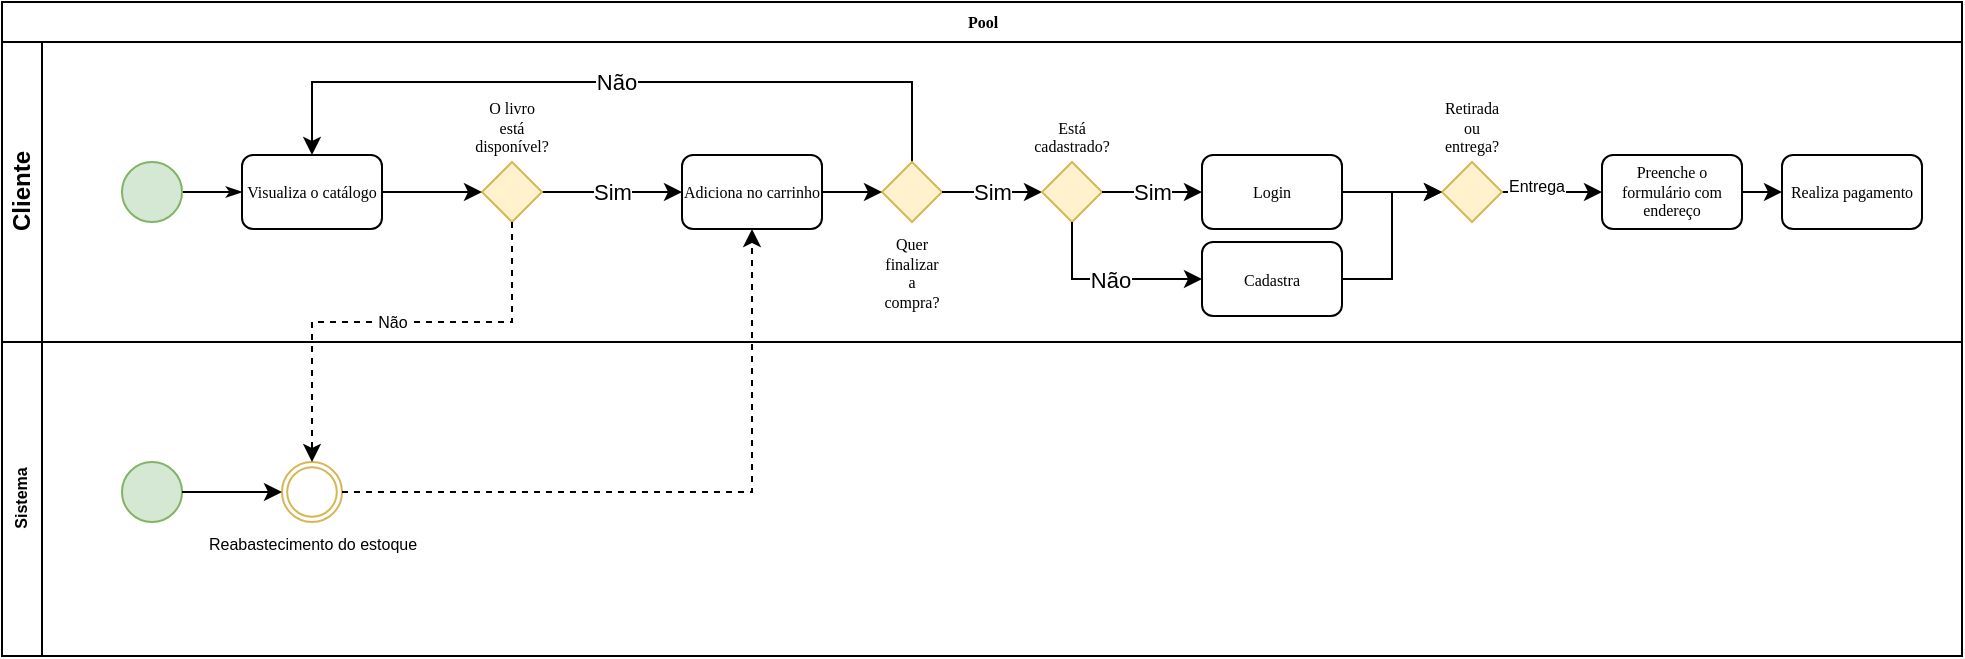 <mxfile version="23.1.8" type="device">
  <diagram name="Page-1" id="c7488fd3-1785-93aa-aadb-54a6760d102a">
    <mxGraphModel dx="989" dy="539" grid="1" gridSize="10" guides="1" tooltips="1" connect="1" arrows="1" fold="1" page="1" pageScale="1" pageWidth="1100" pageHeight="850" background="none" math="0" shadow="0">
      <root>
        <mxCell id="0" />
        <mxCell id="1" parent="0" />
        <mxCell id="2b4e8129b02d487f-1" value="Pool" style="swimlane;html=1;childLayout=stackLayout;horizontal=1;startSize=20;horizontalStack=0;rounded=0;shadow=0;labelBackgroundColor=none;strokeWidth=1;fontFamily=Verdana;fontSize=8;align=center;" parent="1" vertex="1">
          <mxGeometry x="180" y="70" width="980" height="327" as="geometry">
            <mxRectangle x="180" y="70" width="60" height="20" as="alternateBounds" />
          </mxGeometry>
        </mxCell>
        <mxCell id="2b4e8129b02d487f-2" value="Cliente" style="swimlane;html=1;startSize=20;horizontal=0;" parent="2b4e8129b02d487f-1" vertex="1">
          <mxGeometry y="20" width="980" height="150" as="geometry" />
        </mxCell>
        <mxCell id="2b4e8129b02d487f-18" style="edgeStyle=orthogonalEdgeStyle;rounded=0;html=1;labelBackgroundColor=none;startArrow=none;startFill=0;startSize=5;endArrow=classicThin;endFill=1;endSize=5;jettySize=auto;orthogonalLoop=1;strokeWidth=1;fontFamily=Verdana;fontSize=8" parent="2b4e8129b02d487f-2" source="2b4e8129b02d487f-5" target="2b4e8129b02d487f-6" edge="1">
          <mxGeometry relative="1" as="geometry" />
        </mxCell>
        <mxCell id="2b4e8129b02d487f-5" value="" style="ellipse;whiteSpace=wrap;html=1;rounded=0;shadow=0;labelBackgroundColor=none;strokeWidth=1;fontFamily=Verdana;fontSize=8;align=center;fillColor=#d5e8d4;strokeColor=#82b366;" parent="2b4e8129b02d487f-2" vertex="1">
          <mxGeometry x="60" y="60" width="30" height="30" as="geometry" />
        </mxCell>
        <mxCell id="2b4e8129b02d487f-6" value="Visualiza o catálogo" style="rounded=1;whiteSpace=wrap;html=1;shadow=0;labelBackgroundColor=none;strokeWidth=1;fontFamily=Verdana;fontSize=8;align=center;" parent="2b4e8129b02d487f-2" vertex="1">
          <mxGeometry x="120" y="56.5" width="70" height="37" as="geometry" />
        </mxCell>
        <mxCell id="pmfERvmalk-S_cIcb7xF-23" value="Sim" style="edgeStyle=orthogonalEdgeStyle;rounded=0;orthogonalLoop=1;jettySize=auto;html=1;exitX=1;exitY=0.5;exitDx=0;exitDy=0;exitPerimeter=0;entryX=0;entryY=0.5;entryDx=0;entryDy=0;" edge="1" parent="2b4e8129b02d487f-2" source="pmfERvmalk-S_cIcb7xF-3" target="pmfERvmalk-S_cIcb7xF-26">
          <mxGeometry relative="1" as="geometry">
            <mxPoint x="340.0" y="75.0" as="targetPoint" />
          </mxGeometry>
        </mxCell>
        <mxCell id="pmfERvmalk-S_cIcb7xF-3" value="O livro está disponível?" style="strokeWidth=1;html=1;shape=mxgraph.flowchart.decision;whiteSpace=wrap;rounded=1;shadow=0;labelBackgroundColor=none;fontFamily=Verdana;fontSize=8;align=center;fillColor=#fff2cc;strokeColor=#d6b656;verticalAlign=bottom;labelPosition=center;verticalLabelPosition=top;" vertex="1" parent="2b4e8129b02d487f-2">
          <mxGeometry x="240" y="60.0" width="30" height="30" as="geometry" />
        </mxCell>
        <mxCell id="pmfERvmalk-S_cIcb7xF-4" style="edgeStyle=orthogonalEdgeStyle;rounded=0;orthogonalLoop=1;jettySize=auto;html=1;exitX=1;exitY=0.5;exitDx=0;exitDy=0;entryX=0;entryY=0.5;entryDx=0;entryDy=0;entryPerimeter=0;" edge="1" parent="2b4e8129b02d487f-2" source="2b4e8129b02d487f-6" target="pmfERvmalk-S_cIcb7xF-3">
          <mxGeometry relative="1" as="geometry" />
        </mxCell>
        <mxCell id="pmfERvmalk-S_cIcb7xF-52" style="edgeStyle=orthogonalEdgeStyle;rounded=0;orthogonalLoop=1;jettySize=auto;html=1;exitX=1;exitY=0.5;exitDx=0;exitDy=0;exitPerimeter=0;entryX=0;entryY=0.5;entryDx=0;entryDy=0;" edge="1" parent="2b4e8129b02d487f-2" source="pmfERvmalk-S_cIcb7xF-25" target="pmfERvmalk-S_cIcb7xF-38">
          <mxGeometry relative="1" as="geometry" />
        </mxCell>
        <mxCell id="pmfERvmalk-S_cIcb7xF-53" value="Entrega" style="edgeLabel;html=1;align=center;verticalAlign=middle;resizable=0;points=[];fontSize=8;" vertex="1" connectable="0" parent="pmfERvmalk-S_cIcb7xF-52">
          <mxGeometry x="-0.336" y="3" relative="1" as="geometry">
            <mxPoint as="offset" />
          </mxGeometry>
        </mxCell>
        <mxCell id="pmfERvmalk-S_cIcb7xF-25" value="Retirada ou entrega?" style="strokeWidth=1;html=1;shape=mxgraph.flowchart.decision;whiteSpace=wrap;rounded=1;shadow=0;labelBackgroundColor=none;fontFamily=Verdana;fontSize=8;align=center;fillColor=#fff2cc;strokeColor=#d6b656;verticalAlign=bottom;labelPosition=center;verticalLabelPosition=top;" vertex="1" parent="2b4e8129b02d487f-2">
          <mxGeometry x="720" y="60.0" width="30" height="30" as="geometry" />
        </mxCell>
        <mxCell id="pmfERvmalk-S_cIcb7xF-26" value="Adiciona no carrinho" style="rounded=1;whiteSpace=wrap;html=1;shadow=0;labelBackgroundColor=none;strokeWidth=1;fontFamily=Verdana;fontSize=8;align=center;" vertex="1" parent="2b4e8129b02d487f-2">
          <mxGeometry x="340" y="56.5" width="70" height="37" as="geometry" />
        </mxCell>
        <mxCell id="pmfERvmalk-S_cIcb7xF-57" style="edgeStyle=orthogonalEdgeStyle;rounded=0;orthogonalLoop=1;jettySize=auto;html=1;exitX=1;exitY=0.5;exitDx=0;exitDy=0;entryX=0;entryY=0.5;entryDx=0;entryDy=0;" edge="1" parent="2b4e8129b02d487f-2" source="pmfERvmalk-S_cIcb7xF-38" target="pmfERvmalk-S_cIcb7xF-49">
          <mxGeometry relative="1" as="geometry" />
        </mxCell>
        <mxCell id="pmfERvmalk-S_cIcb7xF-38" value="Preenche o formulário com endereço" style="rounded=1;whiteSpace=wrap;html=1;shadow=0;labelBackgroundColor=none;strokeWidth=1;fontFamily=Verdana;fontSize=8;align=center;" vertex="1" parent="2b4e8129b02d487f-2">
          <mxGeometry x="800" y="56.5" width="70" height="37" as="geometry" />
        </mxCell>
        <mxCell id="pmfERvmalk-S_cIcb7xF-47" value="Não" style="edgeStyle=orthogonalEdgeStyle;rounded=0;orthogonalLoop=1;jettySize=auto;html=1;exitX=0.5;exitY=0;exitDx=0;exitDy=0;exitPerimeter=0;entryX=0.5;entryY=0;entryDx=0;entryDy=0;" edge="1" parent="2b4e8129b02d487f-2" source="pmfERvmalk-S_cIcb7xF-46" target="2b4e8129b02d487f-6">
          <mxGeometry relative="1" as="geometry">
            <Array as="points">
              <mxPoint x="455" y="20" />
              <mxPoint x="155" y="20" />
            </Array>
          </mxGeometry>
        </mxCell>
        <mxCell id="pmfERvmalk-S_cIcb7xF-46" value="Quer finalizar a compra?" style="strokeWidth=1;html=1;shape=mxgraph.flowchart.decision;whiteSpace=wrap;rounded=1;shadow=0;labelBackgroundColor=none;fontFamily=Verdana;fontSize=8;align=center;fillColor=#fff2cc;strokeColor=#d6b656;verticalAlign=top;labelPosition=center;verticalLabelPosition=bottom;" vertex="1" parent="2b4e8129b02d487f-2">
          <mxGeometry x="440" y="60.0" width="30" height="30" as="geometry" />
        </mxCell>
        <mxCell id="pmfERvmalk-S_cIcb7xF-48" value="Sim" style="edgeStyle=orthogonalEdgeStyle;rounded=0;orthogonalLoop=1;jettySize=auto;html=1;exitX=1;exitY=0.5;exitDx=0;exitDy=0;exitPerimeter=0;entryX=0;entryY=0.5;entryDx=0;entryDy=0;entryPerimeter=0;" edge="1" parent="2b4e8129b02d487f-2" source="pmfERvmalk-S_cIcb7xF-46" target="pmfERvmalk-S_cIcb7xF-40">
          <mxGeometry relative="1" as="geometry">
            <mxPoint x="500" y="75" as="targetPoint" />
          </mxGeometry>
        </mxCell>
        <mxCell id="pmfERvmalk-S_cIcb7xF-49" value="Realiza pagamento" style="rounded=1;whiteSpace=wrap;html=1;shadow=0;labelBackgroundColor=none;strokeWidth=1;fontFamily=Verdana;fontSize=8;align=center;" vertex="1" parent="2b4e8129b02d487f-2">
          <mxGeometry x="890" y="56.5" width="70" height="37" as="geometry" />
        </mxCell>
        <mxCell id="pmfERvmalk-S_cIcb7xF-50" style="edgeStyle=orthogonalEdgeStyle;rounded=0;orthogonalLoop=1;jettySize=auto;html=1;exitX=1;exitY=0.5;exitDx=0;exitDy=0;entryX=0;entryY=0.5;entryDx=0;entryDy=0;entryPerimeter=0;" edge="1" parent="2b4e8129b02d487f-2" source="pmfERvmalk-S_cIcb7xF-26" target="pmfERvmalk-S_cIcb7xF-46">
          <mxGeometry relative="1" as="geometry" />
        </mxCell>
        <mxCell id="pmfERvmalk-S_cIcb7xF-40" value="Está cadastrado?" style="strokeWidth=1;html=1;shape=mxgraph.flowchart.decision;whiteSpace=wrap;rounded=1;shadow=0;labelBackgroundColor=none;fontFamily=Verdana;fontSize=8;align=center;fillColor=#fff2cc;strokeColor=#d6b656;verticalAlign=bottom;labelPosition=center;verticalLabelPosition=top;" vertex="1" parent="2b4e8129b02d487f-2">
          <mxGeometry x="520" y="60.0" width="30" height="30" as="geometry" />
        </mxCell>
        <mxCell id="pmfERvmalk-S_cIcb7xF-41" value="Login" style="rounded=1;whiteSpace=wrap;html=1;shadow=0;labelBackgroundColor=none;strokeWidth=1;fontFamily=Verdana;fontSize=8;align=center;" vertex="1" parent="2b4e8129b02d487f-2">
          <mxGeometry x="600" y="56.5" width="70" height="37" as="geometry" />
        </mxCell>
        <mxCell id="pmfERvmalk-S_cIcb7xF-42" value="Sim" style="edgeStyle=orthogonalEdgeStyle;rounded=0;orthogonalLoop=1;jettySize=auto;html=1;exitX=1;exitY=0.5;exitDx=0;exitDy=0;exitPerimeter=0;entryX=0;entryY=0.5;entryDx=0;entryDy=0;" edge="1" parent="2b4e8129b02d487f-2" source="pmfERvmalk-S_cIcb7xF-40" target="pmfERvmalk-S_cIcb7xF-41">
          <mxGeometry relative="1" as="geometry" />
        </mxCell>
        <mxCell id="pmfERvmalk-S_cIcb7xF-43" value="Cadastra" style="rounded=1;whiteSpace=wrap;html=1;shadow=0;labelBackgroundColor=none;strokeWidth=1;fontFamily=Verdana;fontSize=8;align=center;" vertex="1" parent="2b4e8129b02d487f-2">
          <mxGeometry x="600" y="100" width="70" height="37" as="geometry" />
        </mxCell>
        <mxCell id="pmfERvmalk-S_cIcb7xF-45" value="Não" style="edgeStyle=orthogonalEdgeStyle;rounded=0;orthogonalLoop=1;jettySize=auto;html=1;exitX=0.5;exitY=1;exitDx=0;exitDy=0;exitPerimeter=0;entryX=0;entryY=0.5;entryDx=0;entryDy=0;" edge="1" parent="2b4e8129b02d487f-2" source="pmfERvmalk-S_cIcb7xF-40" target="pmfERvmalk-S_cIcb7xF-43">
          <mxGeometry relative="1" as="geometry" />
        </mxCell>
        <mxCell id="pmfERvmalk-S_cIcb7xF-55" style="edgeStyle=orthogonalEdgeStyle;rounded=0;orthogonalLoop=1;jettySize=auto;html=1;exitX=1;exitY=0.5;exitDx=0;exitDy=0;entryX=0;entryY=0.5;entryDx=0;entryDy=0;entryPerimeter=0;" edge="1" parent="2b4e8129b02d487f-2" source="pmfERvmalk-S_cIcb7xF-41" target="pmfERvmalk-S_cIcb7xF-25">
          <mxGeometry relative="1" as="geometry" />
        </mxCell>
        <mxCell id="pmfERvmalk-S_cIcb7xF-56" style="edgeStyle=orthogonalEdgeStyle;rounded=0;orthogonalLoop=1;jettySize=auto;html=1;exitX=1;exitY=0.5;exitDx=0;exitDy=0;entryX=0;entryY=0.5;entryDx=0;entryDy=0;entryPerimeter=0;" edge="1" parent="2b4e8129b02d487f-2" source="pmfERvmalk-S_cIcb7xF-43" target="pmfERvmalk-S_cIcb7xF-25">
          <mxGeometry relative="1" as="geometry" />
        </mxCell>
        <mxCell id="2b4e8129b02d487f-3" value="Sistema" style="swimlane;html=1;startSize=20;horizontal=0;fontSize=8;" parent="2b4e8129b02d487f-1" vertex="1">
          <mxGeometry y="170" width="980" height="157" as="geometry" />
        </mxCell>
        <mxCell id="pmfERvmalk-S_cIcb7xF-7" value="" style="ellipse;whiteSpace=wrap;html=1;rounded=0;shadow=0;labelBackgroundColor=none;strokeWidth=1;fontFamily=Verdana;fontSize=8;align=center;fillColor=#d5e8d4;strokeColor=#82b366;" vertex="1" parent="2b4e8129b02d487f-3">
          <mxGeometry x="60" y="60" width="30" height="30" as="geometry" />
        </mxCell>
        <mxCell id="pmfERvmalk-S_cIcb7xF-11" value="Reabastecimento do estoque" style="points=[[0.145,0.145,0],[0.5,0,0],[0.855,0.145,0],[1,0.5,0],[0.855,0.855,0],[0.5,1,0],[0.145,0.855,0],[0,0.5,0]];shape=mxgraph.bpmn.event;html=1;verticalLabelPosition=bottom;labelBackgroundColor=#ffffff;verticalAlign=top;align=center;perimeter=ellipsePerimeter;outlineConnect=0;aspect=fixed;outline=throwing;symbol=general;fillColor=none;strokeColor=#d6b656;fontSize=8;" vertex="1" parent="2b4e8129b02d487f-3">
          <mxGeometry x="140" y="60" width="30" height="30" as="geometry" />
        </mxCell>
        <mxCell id="pmfERvmalk-S_cIcb7xF-13" style="edgeStyle=orthogonalEdgeStyle;rounded=0;orthogonalLoop=1;jettySize=auto;html=1;exitX=1;exitY=0.5;exitDx=0;exitDy=0;entryX=0;entryY=0.5;entryDx=0;entryDy=0;entryPerimeter=0;" edge="1" parent="2b4e8129b02d487f-3" source="pmfERvmalk-S_cIcb7xF-7" target="pmfERvmalk-S_cIcb7xF-11">
          <mxGeometry relative="1" as="geometry" />
        </mxCell>
        <mxCell id="pmfERvmalk-S_cIcb7xF-19" value="Não" style="edgeStyle=orthogonalEdgeStyle;rounded=0;orthogonalLoop=1;jettySize=auto;html=1;exitX=0.5;exitY=1;exitDx=0;exitDy=0;exitPerimeter=0;entryX=0.5;entryY=0;entryDx=0;entryDy=0;entryPerimeter=0;dashed=1;fontSize=8;" edge="1" parent="2b4e8129b02d487f-1" source="pmfERvmalk-S_cIcb7xF-3" target="pmfERvmalk-S_cIcb7xF-11">
          <mxGeometry relative="1" as="geometry">
            <Array as="points">
              <mxPoint x="255" y="160" />
              <mxPoint x="155" y="160" />
            </Array>
          </mxGeometry>
        </mxCell>
        <mxCell id="pmfERvmalk-S_cIcb7xF-24" style="edgeStyle=orthogonalEdgeStyle;rounded=0;orthogonalLoop=1;jettySize=auto;html=1;exitX=1;exitY=0.5;exitDx=0;exitDy=0;exitPerimeter=0;dashed=1;entryX=0.5;entryY=1;entryDx=0;entryDy=0;" edge="1" parent="2b4e8129b02d487f-1" source="pmfERvmalk-S_cIcb7xF-11" target="pmfERvmalk-S_cIcb7xF-26">
          <mxGeometry relative="1" as="geometry">
            <mxPoint x="250.0" y="245" as="sourcePoint" />
            <mxPoint x="360" y="120" as="targetPoint" />
          </mxGeometry>
        </mxCell>
      </root>
    </mxGraphModel>
  </diagram>
</mxfile>
